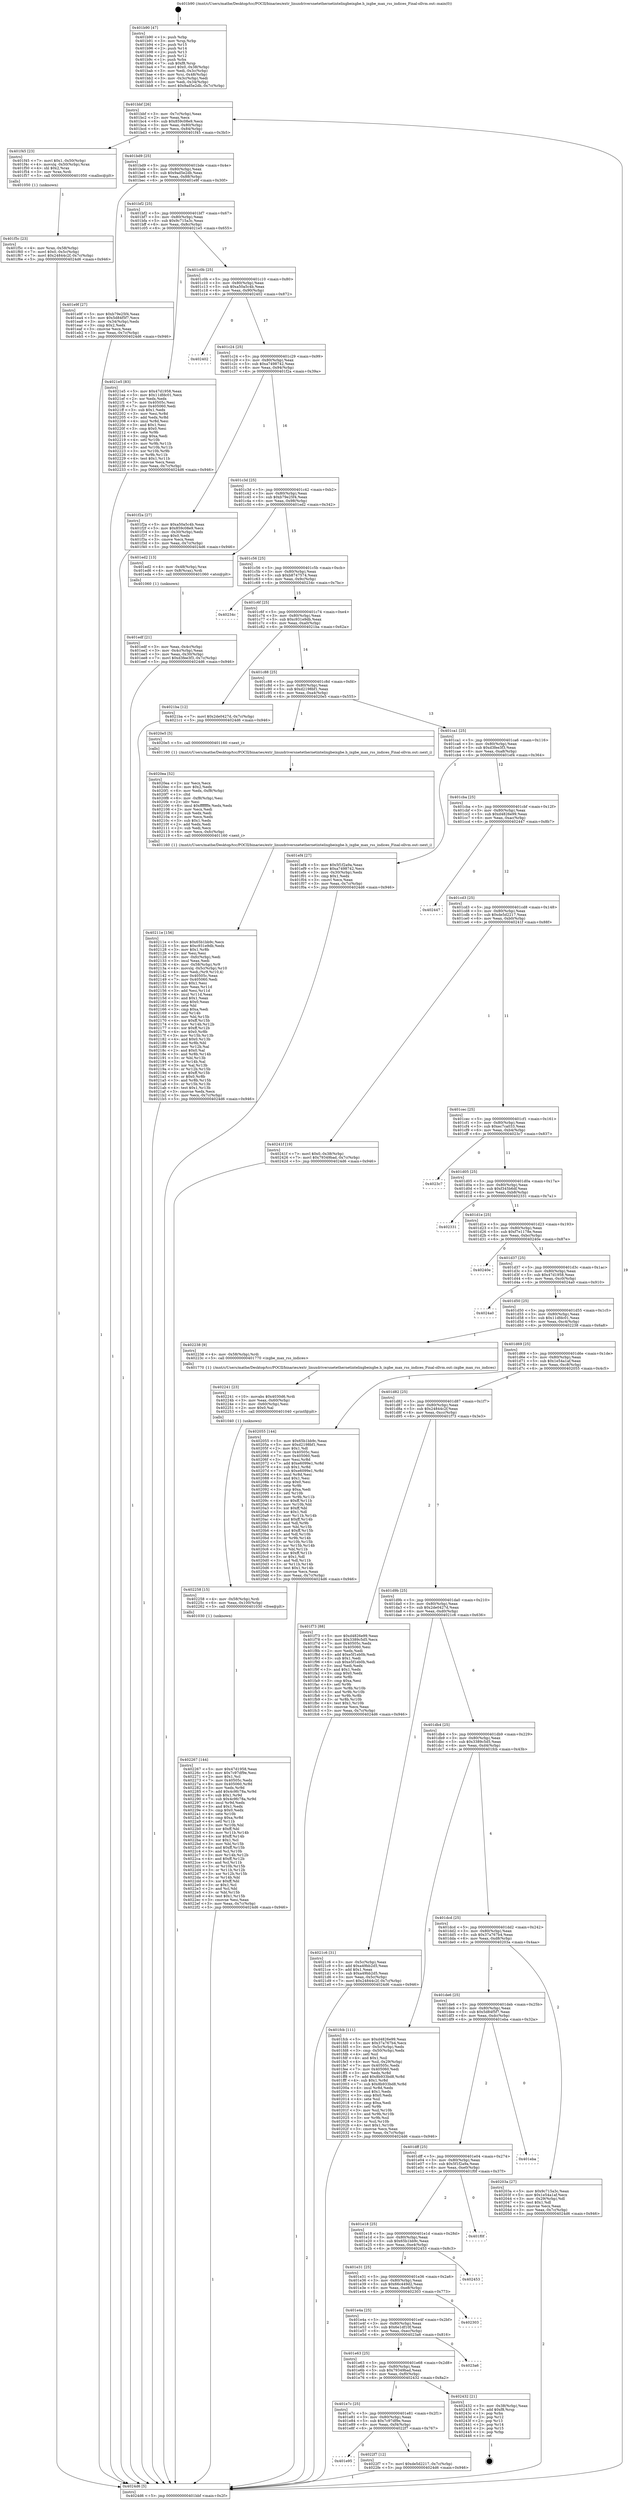 digraph "0x401b90" {
  label = "0x401b90 (/mnt/c/Users/mathe/Desktop/tcc/POCII/binaries/extr_linuxdriversnetethernetintelixgbeixgbe.h_ixgbe_max_rss_indices_Final-ollvm.out::main(0))"
  labelloc = "t"
  node[shape=record]

  Entry [label="",width=0.3,height=0.3,shape=circle,fillcolor=black,style=filled]
  "0x401bbf" [label="{
     0x401bbf [26]\l
     | [instrs]\l
     &nbsp;&nbsp;0x401bbf \<+3\>: mov -0x7c(%rbp),%eax\l
     &nbsp;&nbsp;0x401bc2 \<+2\>: mov %eax,%ecx\l
     &nbsp;&nbsp;0x401bc4 \<+6\>: sub $0x859c08e9,%ecx\l
     &nbsp;&nbsp;0x401bca \<+3\>: mov %eax,-0x80(%rbp)\l
     &nbsp;&nbsp;0x401bcd \<+6\>: mov %ecx,-0x84(%rbp)\l
     &nbsp;&nbsp;0x401bd3 \<+6\>: je 0000000000401f45 \<main+0x3b5\>\l
  }"]
  "0x401f45" [label="{
     0x401f45 [23]\l
     | [instrs]\l
     &nbsp;&nbsp;0x401f45 \<+7\>: movl $0x1,-0x50(%rbp)\l
     &nbsp;&nbsp;0x401f4c \<+4\>: movslq -0x50(%rbp),%rax\l
     &nbsp;&nbsp;0x401f50 \<+4\>: shl $0x2,%rax\l
     &nbsp;&nbsp;0x401f54 \<+3\>: mov %rax,%rdi\l
     &nbsp;&nbsp;0x401f57 \<+5\>: call 0000000000401050 \<malloc@plt\>\l
     | [calls]\l
     &nbsp;&nbsp;0x401050 \{1\} (unknown)\l
  }"]
  "0x401bd9" [label="{
     0x401bd9 [25]\l
     | [instrs]\l
     &nbsp;&nbsp;0x401bd9 \<+5\>: jmp 0000000000401bde \<main+0x4e\>\l
     &nbsp;&nbsp;0x401bde \<+3\>: mov -0x80(%rbp),%eax\l
     &nbsp;&nbsp;0x401be1 \<+5\>: sub $0x9ad5e2db,%eax\l
     &nbsp;&nbsp;0x401be6 \<+6\>: mov %eax,-0x88(%rbp)\l
     &nbsp;&nbsp;0x401bec \<+6\>: je 0000000000401e9f \<main+0x30f\>\l
  }"]
  Exit [label="",width=0.3,height=0.3,shape=circle,fillcolor=black,style=filled,peripheries=2]
  "0x401e9f" [label="{
     0x401e9f [27]\l
     | [instrs]\l
     &nbsp;&nbsp;0x401e9f \<+5\>: mov $0xb79e25f4,%eax\l
     &nbsp;&nbsp;0x401ea4 \<+5\>: mov $0x5d84f5f7,%ecx\l
     &nbsp;&nbsp;0x401ea9 \<+3\>: mov -0x34(%rbp),%edx\l
     &nbsp;&nbsp;0x401eac \<+3\>: cmp $0x2,%edx\l
     &nbsp;&nbsp;0x401eaf \<+3\>: cmovne %ecx,%eax\l
     &nbsp;&nbsp;0x401eb2 \<+3\>: mov %eax,-0x7c(%rbp)\l
     &nbsp;&nbsp;0x401eb5 \<+5\>: jmp 00000000004024d6 \<main+0x946\>\l
  }"]
  "0x401bf2" [label="{
     0x401bf2 [25]\l
     | [instrs]\l
     &nbsp;&nbsp;0x401bf2 \<+5\>: jmp 0000000000401bf7 \<main+0x67\>\l
     &nbsp;&nbsp;0x401bf7 \<+3\>: mov -0x80(%rbp),%eax\l
     &nbsp;&nbsp;0x401bfa \<+5\>: sub $0x9c715a3c,%eax\l
     &nbsp;&nbsp;0x401bff \<+6\>: mov %eax,-0x8c(%rbp)\l
     &nbsp;&nbsp;0x401c05 \<+6\>: je 00000000004021e5 \<main+0x655\>\l
  }"]
  "0x4024d6" [label="{
     0x4024d6 [5]\l
     | [instrs]\l
     &nbsp;&nbsp;0x4024d6 \<+5\>: jmp 0000000000401bbf \<main+0x2f\>\l
  }"]
  "0x401b90" [label="{
     0x401b90 [47]\l
     | [instrs]\l
     &nbsp;&nbsp;0x401b90 \<+1\>: push %rbp\l
     &nbsp;&nbsp;0x401b91 \<+3\>: mov %rsp,%rbp\l
     &nbsp;&nbsp;0x401b94 \<+2\>: push %r15\l
     &nbsp;&nbsp;0x401b96 \<+2\>: push %r14\l
     &nbsp;&nbsp;0x401b98 \<+2\>: push %r13\l
     &nbsp;&nbsp;0x401b9a \<+2\>: push %r12\l
     &nbsp;&nbsp;0x401b9c \<+1\>: push %rbx\l
     &nbsp;&nbsp;0x401b9d \<+7\>: sub $0xf8,%rsp\l
     &nbsp;&nbsp;0x401ba4 \<+7\>: movl $0x0,-0x38(%rbp)\l
     &nbsp;&nbsp;0x401bab \<+3\>: mov %edi,-0x3c(%rbp)\l
     &nbsp;&nbsp;0x401bae \<+4\>: mov %rsi,-0x48(%rbp)\l
     &nbsp;&nbsp;0x401bb2 \<+3\>: mov -0x3c(%rbp),%edi\l
     &nbsp;&nbsp;0x401bb5 \<+3\>: mov %edi,-0x34(%rbp)\l
     &nbsp;&nbsp;0x401bb8 \<+7\>: movl $0x9ad5e2db,-0x7c(%rbp)\l
  }"]
  "0x401e95" [label="{
     0x401e95\l
  }", style=dashed]
  "0x4021e5" [label="{
     0x4021e5 [83]\l
     | [instrs]\l
     &nbsp;&nbsp;0x4021e5 \<+5\>: mov $0x47d1958,%eax\l
     &nbsp;&nbsp;0x4021ea \<+5\>: mov $0x11dfdc01,%ecx\l
     &nbsp;&nbsp;0x4021ef \<+2\>: xor %edx,%edx\l
     &nbsp;&nbsp;0x4021f1 \<+7\>: mov 0x40505c,%esi\l
     &nbsp;&nbsp;0x4021f8 \<+7\>: mov 0x405060,%edi\l
     &nbsp;&nbsp;0x4021ff \<+3\>: sub $0x1,%edx\l
     &nbsp;&nbsp;0x402202 \<+3\>: mov %esi,%r8d\l
     &nbsp;&nbsp;0x402205 \<+3\>: add %edx,%r8d\l
     &nbsp;&nbsp;0x402208 \<+4\>: imul %r8d,%esi\l
     &nbsp;&nbsp;0x40220c \<+3\>: and $0x1,%esi\l
     &nbsp;&nbsp;0x40220f \<+3\>: cmp $0x0,%esi\l
     &nbsp;&nbsp;0x402212 \<+4\>: sete %r9b\l
     &nbsp;&nbsp;0x402216 \<+3\>: cmp $0xa,%edi\l
     &nbsp;&nbsp;0x402219 \<+4\>: setl %r10b\l
     &nbsp;&nbsp;0x40221d \<+3\>: mov %r9b,%r11b\l
     &nbsp;&nbsp;0x402220 \<+3\>: and %r10b,%r11b\l
     &nbsp;&nbsp;0x402223 \<+3\>: xor %r10b,%r9b\l
     &nbsp;&nbsp;0x402226 \<+3\>: or %r9b,%r11b\l
     &nbsp;&nbsp;0x402229 \<+4\>: test $0x1,%r11b\l
     &nbsp;&nbsp;0x40222d \<+3\>: cmovne %ecx,%eax\l
     &nbsp;&nbsp;0x402230 \<+3\>: mov %eax,-0x7c(%rbp)\l
     &nbsp;&nbsp;0x402233 \<+5\>: jmp 00000000004024d6 \<main+0x946\>\l
  }"]
  "0x401c0b" [label="{
     0x401c0b [25]\l
     | [instrs]\l
     &nbsp;&nbsp;0x401c0b \<+5\>: jmp 0000000000401c10 \<main+0x80\>\l
     &nbsp;&nbsp;0x401c10 \<+3\>: mov -0x80(%rbp),%eax\l
     &nbsp;&nbsp;0x401c13 \<+5\>: sub $0xa50a5c4b,%eax\l
     &nbsp;&nbsp;0x401c18 \<+6\>: mov %eax,-0x90(%rbp)\l
     &nbsp;&nbsp;0x401c1e \<+6\>: je 0000000000402402 \<main+0x872\>\l
  }"]
  "0x4022f7" [label="{
     0x4022f7 [12]\l
     | [instrs]\l
     &nbsp;&nbsp;0x4022f7 \<+7\>: movl $0xde5d2217,-0x7c(%rbp)\l
     &nbsp;&nbsp;0x4022fe \<+5\>: jmp 00000000004024d6 \<main+0x946\>\l
  }"]
  "0x402402" [label="{
     0x402402\l
  }", style=dashed]
  "0x401c24" [label="{
     0x401c24 [25]\l
     | [instrs]\l
     &nbsp;&nbsp;0x401c24 \<+5\>: jmp 0000000000401c29 \<main+0x99\>\l
     &nbsp;&nbsp;0x401c29 \<+3\>: mov -0x80(%rbp),%eax\l
     &nbsp;&nbsp;0x401c2c \<+5\>: sub $0xa7498742,%eax\l
     &nbsp;&nbsp;0x401c31 \<+6\>: mov %eax,-0x94(%rbp)\l
     &nbsp;&nbsp;0x401c37 \<+6\>: je 0000000000401f2a \<main+0x39a\>\l
  }"]
  "0x401e7c" [label="{
     0x401e7c [25]\l
     | [instrs]\l
     &nbsp;&nbsp;0x401e7c \<+5\>: jmp 0000000000401e81 \<main+0x2f1\>\l
     &nbsp;&nbsp;0x401e81 \<+3\>: mov -0x80(%rbp),%eax\l
     &nbsp;&nbsp;0x401e84 \<+5\>: sub $0x7c97df9e,%eax\l
     &nbsp;&nbsp;0x401e89 \<+6\>: mov %eax,-0xf4(%rbp)\l
     &nbsp;&nbsp;0x401e8f \<+6\>: je 00000000004022f7 \<main+0x767\>\l
  }"]
  "0x401f2a" [label="{
     0x401f2a [27]\l
     | [instrs]\l
     &nbsp;&nbsp;0x401f2a \<+5\>: mov $0xa50a5c4b,%eax\l
     &nbsp;&nbsp;0x401f2f \<+5\>: mov $0x859c08e9,%ecx\l
     &nbsp;&nbsp;0x401f34 \<+3\>: mov -0x30(%rbp),%edx\l
     &nbsp;&nbsp;0x401f37 \<+3\>: cmp $0x0,%edx\l
     &nbsp;&nbsp;0x401f3a \<+3\>: cmove %ecx,%eax\l
     &nbsp;&nbsp;0x401f3d \<+3\>: mov %eax,-0x7c(%rbp)\l
     &nbsp;&nbsp;0x401f40 \<+5\>: jmp 00000000004024d6 \<main+0x946\>\l
  }"]
  "0x401c3d" [label="{
     0x401c3d [25]\l
     | [instrs]\l
     &nbsp;&nbsp;0x401c3d \<+5\>: jmp 0000000000401c42 \<main+0xb2\>\l
     &nbsp;&nbsp;0x401c42 \<+3\>: mov -0x80(%rbp),%eax\l
     &nbsp;&nbsp;0x401c45 \<+5\>: sub $0xb79e25f4,%eax\l
     &nbsp;&nbsp;0x401c4a \<+6\>: mov %eax,-0x98(%rbp)\l
     &nbsp;&nbsp;0x401c50 \<+6\>: je 0000000000401ed2 \<main+0x342\>\l
  }"]
  "0x402432" [label="{
     0x402432 [21]\l
     | [instrs]\l
     &nbsp;&nbsp;0x402432 \<+3\>: mov -0x38(%rbp),%eax\l
     &nbsp;&nbsp;0x402435 \<+7\>: add $0xf8,%rsp\l
     &nbsp;&nbsp;0x40243c \<+1\>: pop %rbx\l
     &nbsp;&nbsp;0x40243d \<+2\>: pop %r12\l
     &nbsp;&nbsp;0x40243f \<+2\>: pop %r13\l
     &nbsp;&nbsp;0x402441 \<+2\>: pop %r14\l
     &nbsp;&nbsp;0x402443 \<+2\>: pop %r15\l
     &nbsp;&nbsp;0x402445 \<+1\>: pop %rbp\l
     &nbsp;&nbsp;0x402446 \<+1\>: ret\l
  }"]
  "0x401ed2" [label="{
     0x401ed2 [13]\l
     | [instrs]\l
     &nbsp;&nbsp;0x401ed2 \<+4\>: mov -0x48(%rbp),%rax\l
     &nbsp;&nbsp;0x401ed6 \<+4\>: mov 0x8(%rax),%rdi\l
     &nbsp;&nbsp;0x401eda \<+5\>: call 0000000000401060 \<atoi@plt\>\l
     | [calls]\l
     &nbsp;&nbsp;0x401060 \{1\} (unknown)\l
  }"]
  "0x401c56" [label="{
     0x401c56 [25]\l
     | [instrs]\l
     &nbsp;&nbsp;0x401c56 \<+5\>: jmp 0000000000401c5b \<main+0xcb\>\l
     &nbsp;&nbsp;0x401c5b \<+3\>: mov -0x80(%rbp),%eax\l
     &nbsp;&nbsp;0x401c5e \<+5\>: sub $0xb8747574,%eax\l
     &nbsp;&nbsp;0x401c63 \<+6\>: mov %eax,-0x9c(%rbp)\l
     &nbsp;&nbsp;0x401c69 \<+6\>: je 000000000040234c \<main+0x7bc\>\l
  }"]
  "0x401edf" [label="{
     0x401edf [21]\l
     | [instrs]\l
     &nbsp;&nbsp;0x401edf \<+3\>: mov %eax,-0x4c(%rbp)\l
     &nbsp;&nbsp;0x401ee2 \<+3\>: mov -0x4c(%rbp),%eax\l
     &nbsp;&nbsp;0x401ee5 \<+3\>: mov %eax,-0x30(%rbp)\l
     &nbsp;&nbsp;0x401ee8 \<+7\>: movl $0xd3fee3f3,-0x7c(%rbp)\l
     &nbsp;&nbsp;0x401eef \<+5\>: jmp 00000000004024d6 \<main+0x946\>\l
  }"]
  "0x401e63" [label="{
     0x401e63 [25]\l
     | [instrs]\l
     &nbsp;&nbsp;0x401e63 \<+5\>: jmp 0000000000401e68 \<main+0x2d8\>\l
     &nbsp;&nbsp;0x401e68 \<+3\>: mov -0x80(%rbp),%eax\l
     &nbsp;&nbsp;0x401e6b \<+5\>: sub $0x79349bad,%eax\l
     &nbsp;&nbsp;0x401e70 \<+6\>: mov %eax,-0xf0(%rbp)\l
     &nbsp;&nbsp;0x401e76 \<+6\>: je 0000000000402432 \<main+0x8a2\>\l
  }"]
  "0x40234c" [label="{
     0x40234c\l
  }", style=dashed]
  "0x401c6f" [label="{
     0x401c6f [25]\l
     | [instrs]\l
     &nbsp;&nbsp;0x401c6f \<+5\>: jmp 0000000000401c74 \<main+0xe4\>\l
     &nbsp;&nbsp;0x401c74 \<+3\>: mov -0x80(%rbp),%eax\l
     &nbsp;&nbsp;0x401c77 \<+5\>: sub $0xc931e9db,%eax\l
     &nbsp;&nbsp;0x401c7c \<+6\>: mov %eax,-0xa0(%rbp)\l
     &nbsp;&nbsp;0x401c82 \<+6\>: je 00000000004021ba \<main+0x62a\>\l
  }"]
  "0x4023a6" [label="{
     0x4023a6\l
  }", style=dashed]
  "0x4021ba" [label="{
     0x4021ba [12]\l
     | [instrs]\l
     &nbsp;&nbsp;0x4021ba \<+7\>: movl $0x2de0427d,-0x7c(%rbp)\l
     &nbsp;&nbsp;0x4021c1 \<+5\>: jmp 00000000004024d6 \<main+0x946\>\l
  }"]
  "0x401c88" [label="{
     0x401c88 [25]\l
     | [instrs]\l
     &nbsp;&nbsp;0x401c88 \<+5\>: jmp 0000000000401c8d \<main+0xfd\>\l
     &nbsp;&nbsp;0x401c8d \<+3\>: mov -0x80(%rbp),%eax\l
     &nbsp;&nbsp;0x401c90 \<+5\>: sub $0xd2198bf1,%eax\l
     &nbsp;&nbsp;0x401c95 \<+6\>: mov %eax,-0xa4(%rbp)\l
     &nbsp;&nbsp;0x401c9b \<+6\>: je 00000000004020e5 \<main+0x555\>\l
  }"]
  "0x401e4a" [label="{
     0x401e4a [25]\l
     | [instrs]\l
     &nbsp;&nbsp;0x401e4a \<+5\>: jmp 0000000000401e4f \<main+0x2bf\>\l
     &nbsp;&nbsp;0x401e4f \<+3\>: mov -0x80(%rbp),%eax\l
     &nbsp;&nbsp;0x401e52 \<+5\>: sub $0x6e1df10f,%eax\l
     &nbsp;&nbsp;0x401e57 \<+6\>: mov %eax,-0xec(%rbp)\l
     &nbsp;&nbsp;0x401e5d \<+6\>: je 00000000004023a6 \<main+0x816\>\l
  }"]
  "0x4020e5" [label="{
     0x4020e5 [5]\l
     | [instrs]\l
     &nbsp;&nbsp;0x4020e5 \<+5\>: call 0000000000401160 \<next_i\>\l
     | [calls]\l
     &nbsp;&nbsp;0x401160 \{1\} (/mnt/c/Users/mathe/Desktop/tcc/POCII/binaries/extr_linuxdriversnetethernetintelixgbeixgbe.h_ixgbe_max_rss_indices_Final-ollvm.out::next_i)\l
  }"]
  "0x401ca1" [label="{
     0x401ca1 [25]\l
     | [instrs]\l
     &nbsp;&nbsp;0x401ca1 \<+5\>: jmp 0000000000401ca6 \<main+0x116\>\l
     &nbsp;&nbsp;0x401ca6 \<+3\>: mov -0x80(%rbp),%eax\l
     &nbsp;&nbsp;0x401ca9 \<+5\>: sub $0xd3fee3f3,%eax\l
     &nbsp;&nbsp;0x401cae \<+6\>: mov %eax,-0xa8(%rbp)\l
     &nbsp;&nbsp;0x401cb4 \<+6\>: je 0000000000401ef4 \<main+0x364\>\l
  }"]
  "0x402303" [label="{
     0x402303\l
  }", style=dashed]
  "0x401ef4" [label="{
     0x401ef4 [27]\l
     | [instrs]\l
     &nbsp;&nbsp;0x401ef4 \<+5\>: mov $0x5f1f2a9a,%eax\l
     &nbsp;&nbsp;0x401ef9 \<+5\>: mov $0xa7498742,%ecx\l
     &nbsp;&nbsp;0x401efe \<+3\>: mov -0x30(%rbp),%edx\l
     &nbsp;&nbsp;0x401f01 \<+3\>: cmp $0x1,%edx\l
     &nbsp;&nbsp;0x401f04 \<+3\>: cmovl %ecx,%eax\l
     &nbsp;&nbsp;0x401f07 \<+3\>: mov %eax,-0x7c(%rbp)\l
     &nbsp;&nbsp;0x401f0a \<+5\>: jmp 00000000004024d6 \<main+0x946\>\l
  }"]
  "0x401cba" [label="{
     0x401cba [25]\l
     | [instrs]\l
     &nbsp;&nbsp;0x401cba \<+5\>: jmp 0000000000401cbf \<main+0x12f\>\l
     &nbsp;&nbsp;0x401cbf \<+3\>: mov -0x80(%rbp),%eax\l
     &nbsp;&nbsp;0x401cc2 \<+5\>: sub $0xd4826e99,%eax\l
     &nbsp;&nbsp;0x401cc7 \<+6\>: mov %eax,-0xac(%rbp)\l
     &nbsp;&nbsp;0x401ccd \<+6\>: je 0000000000402447 \<main+0x8b7\>\l
  }"]
  "0x401f5c" [label="{
     0x401f5c [23]\l
     | [instrs]\l
     &nbsp;&nbsp;0x401f5c \<+4\>: mov %rax,-0x58(%rbp)\l
     &nbsp;&nbsp;0x401f60 \<+7\>: movl $0x0,-0x5c(%rbp)\l
     &nbsp;&nbsp;0x401f67 \<+7\>: movl $0x24844c2f,-0x7c(%rbp)\l
     &nbsp;&nbsp;0x401f6e \<+5\>: jmp 00000000004024d6 \<main+0x946\>\l
  }"]
  "0x401e31" [label="{
     0x401e31 [25]\l
     | [instrs]\l
     &nbsp;&nbsp;0x401e31 \<+5\>: jmp 0000000000401e36 \<main+0x2a6\>\l
     &nbsp;&nbsp;0x401e36 \<+3\>: mov -0x80(%rbp),%eax\l
     &nbsp;&nbsp;0x401e39 \<+5\>: sub $0x66c449d2,%eax\l
     &nbsp;&nbsp;0x401e3e \<+6\>: mov %eax,-0xe8(%rbp)\l
     &nbsp;&nbsp;0x401e44 \<+6\>: je 0000000000402303 \<main+0x773\>\l
  }"]
  "0x402447" [label="{
     0x402447\l
  }", style=dashed]
  "0x401cd3" [label="{
     0x401cd3 [25]\l
     | [instrs]\l
     &nbsp;&nbsp;0x401cd3 \<+5\>: jmp 0000000000401cd8 \<main+0x148\>\l
     &nbsp;&nbsp;0x401cd8 \<+3\>: mov -0x80(%rbp),%eax\l
     &nbsp;&nbsp;0x401cdb \<+5\>: sub $0xde5d2217,%eax\l
     &nbsp;&nbsp;0x401ce0 \<+6\>: mov %eax,-0xb0(%rbp)\l
     &nbsp;&nbsp;0x401ce6 \<+6\>: je 000000000040241f \<main+0x88f\>\l
  }"]
  "0x402453" [label="{
     0x402453\l
  }", style=dashed]
  "0x40241f" [label="{
     0x40241f [19]\l
     | [instrs]\l
     &nbsp;&nbsp;0x40241f \<+7\>: movl $0x0,-0x38(%rbp)\l
     &nbsp;&nbsp;0x402426 \<+7\>: movl $0x79349bad,-0x7c(%rbp)\l
     &nbsp;&nbsp;0x40242d \<+5\>: jmp 00000000004024d6 \<main+0x946\>\l
  }"]
  "0x401cec" [label="{
     0x401cec [25]\l
     | [instrs]\l
     &nbsp;&nbsp;0x401cec \<+5\>: jmp 0000000000401cf1 \<main+0x161\>\l
     &nbsp;&nbsp;0x401cf1 \<+3\>: mov -0x80(%rbp),%eax\l
     &nbsp;&nbsp;0x401cf4 \<+5\>: sub $0xec7ca033,%eax\l
     &nbsp;&nbsp;0x401cf9 \<+6\>: mov %eax,-0xb4(%rbp)\l
     &nbsp;&nbsp;0x401cff \<+6\>: je 00000000004023c7 \<main+0x837\>\l
  }"]
  "0x401e18" [label="{
     0x401e18 [25]\l
     | [instrs]\l
     &nbsp;&nbsp;0x401e18 \<+5\>: jmp 0000000000401e1d \<main+0x28d\>\l
     &nbsp;&nbsp;0x401e1d \<+3\>: mov -0x80(%rbp),%eax\l
     &nbsp;&nbsp;0x401e20 \<+5\>: sub $0x65b1bb9c,%eax\l
     &nbsp;&nbsp;0x401e25 \<+6\>: mov %eax,-0xe4(%rbp)\l
     &nbsp;&nbsp;0x401e2b \<+6\>: je 0000000000402453 \<main+0x8c3\>\l
  }"]
  "0x4023c7" [label="{
     0x4023c7\l
  }", style=dashed]
  "0x401d05" [label="{
     0x401d05 [25]\l
     | [instrs]\l
     &nbsp;&nbsp;0x401d05 \<+5\>: jmp 0000000000401d0a \<main+0x17a\>\l
     &nbsp;&nbsp;0x401d0a \<+3\>: mov -0x80(%rbp),%eax\l
     &nbsp;&nbsp;0x401d0d \<+5\>: sub $0xf345b6df,%eax\l
     &nbsp;&nbsp;0x401d12 \<+6\>: mov %eax,-0xb8(%rbp)\l
     &nbsp;&nbsp;0x401d18 \<+6\>: je 0000000000402331 \<main+0x7a1\>\l
  }"]
  "0x401f0f" [label="{
     0x401f0f\l
  }", style=dashed]
  "0x402331" [label="{
     0x402331\l
  }", style=dashed]
  "0x401d1e" [label="{
     0x401d1e [25]\l
     | [instrs]\l
     &nbsp;&nbsp;0x401d1e \<+5\>: jmp 0000000000401d23 \<main+0x193\>\l
     &nbsp;&nbsp;0x401d23 \<+3\>: mov -0x80(%rbp),%eax\l
     &nbsp;&nbsp;0x401d26 \<+5\>: sub $0xf7e1178e,%eax\l
     &nbsp;&nbsp;0x401d2b \<+6\>: mov %eax,-0xbc(%rbp)\l
     &nbsp;&nbsp;0x401d31 \<+6\>: je 000000000040240e \<main+0x87e\>\l
  }"]
  "0x401dff" [label="{
     0x401dff [25]\l
     | [instrs]\l
     &nbsp;&nbsp;0x401dff \<+5\>: jmp 0000000000401e04 \<main+0x274\>\l
     &nbsp;&nbsp;0x401e04 \<+3\>: mov -0x80(%rbp),%eax\l
     &nbsp;&nbsp;0x401e07 \<+5\>: sub $0x5f1f2a9a,%eax\l
     &nbsp;&nbsp;0x401e0c \<+6\>: mov %eax,-0xe0(%rbp)\l
     &nbsp;&nbsp;0x401e12 \<+6\>: je 0000000000401f0f \<main+0x37f\>\l
  }"]
  "0x40240e" [label="{
     0x40240e\l
  }", style=dashed]
  "0x401d37" [label="{
     0x401d37 [25]\l
     | [instrs]\l
     &nbsp;&nbsp;0x401d37 \<+5\>: jmp 0000000000401d3c \<main+0x1ac\>\l
     &nbsp;&nbsp;0x401d3c \<+3\>: mov -0x80(%rbp),%eax\l
     &nbsp;&nbsp;0x401d3f \<+5\>: sub $0x47d1958,%eax\l
     &nbsp;&nbsp;0x401d44 \<+6\>: mov %eax,-0xc0(%rbp)\l
     &nbsp;&nbsp;0x401d4a \<+6\>: je 00000000004024a0 \<main+0x910\>\l
  }"]
  "0x401eba" [label="{
     0x401eba\l
  }", style=dashed]
  "0x4024a0" [label="{
     0x4024a0\l
  }", style=dashed]
  "0x401d50" [label="{
     0x401d50 [25]\l
     | [instrs]\l
     &nbsp;&nbsp;0x401d50 \<+5\>: jmp 0000000000401d55 \<main+0x1c5\>\l
     &nbsp;&nbsp;0x401d55 \<+3\>: mov -0x80(%rbp),%eax\l
     &nbsp;&nbsp;0x401d58 \<+5\>: sub $0x11dfdc01,%eax\l
     &nbsp;&nbsp;0x401d5d \<+6\>: mov %eax,-0xc4(%rbp)\l
     &nbsp;&nbsp;0x401d63 \<+6\>: je 0000000000402238 \<main+0x6a8\>\l
  }"]
  "0x402267" [label="{
     0x402267 [144]\l
     | [instrs]\l
     &nbsp;&nbsp;0x402267 \<+5\>: mov $0x47d1958,%eax\l
     &nbsp;&nbsp;0x40226c \<+5\>: mov $0x7c97df9e,%esi\l
     &nbsp;&nbsp;0x402271 \<+2\>: mov $0x1,%cl\l
     &nbsp;&nbsp;0x402273 \<+7\>: mov 0x40505c,%edx\l
     &nbsp;&nbsp;0x40227a \<+8\>: mov 0x405060,%r8d\l
     &nbsp;&nbsp;0x402282 \<+3\>: mov %edx,%r9d\l
     &nbsp;&nbsp;0x402285 \<+7\>: add $0x4c9fc78a,%r9d\l
     &nbsp;&nbsp;0x40228c \<+4\>: sub $0x1,%r9d\l
     &nbsp;&nbsp;0x402290 \<+7\>: sub $0x4c9fc78a,%r9d\l
     &nbsp;&nbsp;0x402297 \<+4\>: imul %r9d,%edx\l
     &nbsp;&nbsp;0x40229b \<+3\>: and $0x1,%edx\l
     &nbsp;&nbsp;0x40229e \<+3\>: cmp $0x0,%edx\l
     &nbsp;&nbsp;0x4022a1 \<+4\>: sete %r10b\l
     &nbsp;&nbsp;0x4022a5 \<+4\>: cmp $0xa,%r8d\l
     &nbsp;&nbsp;0x4022a9 \<+4\>: setl %r11b\l
     &nbsp;&nbsp;0x4022ad \<+3\>: mov %r10b,%bl\l
     &nbsp;&nbsp;0x4022b0 \<+3\>: xor $0xff,%bl\l
     &nbsp;&nbsp;0x4022b3 \<+3\>: mov %r11b,%r14b\l
     &nbsp;&nbsp;0x4022b6 \<+4\>: xor $0xff,%r14b\l
     &nbsp;&nbsp;0x4022ba \<+3\>: xor $0x1,%cl\l
     &nbsp;&nbsp;0x4022bd \<+3\>: mov %bl,%r15b\l
     &nbsp;&nbsp;0x4022c0 \<+4\>: and $0xff,%r15b\l
     &nbsp;&nbsp;0x4022c4 \<+3\>: and %cl,%r10b\l
     &nbsp;&nbsp;0x4022c7 \<+3\>: mov %r14b,%r12b\l
     &nbsp;&nbsp;0x4022ca \<+4\>: and $0xff,%r12b\l
     &nbsp;&nbsp;0x4022ce \<+3\>: and %cl,%r11b\l
     &nbsp;&nbsp;0x4022d1 \<+3\>: or %r10b,%r15b\l
     &nbsp;&nbsp;0x4022d4 \<+3\>: or %r11b,%r12b\l
     &nbsp;&nbsp;0x4022d7 \<+3\>: xor %r12b,%r15b\l
     &nbsp;&nbsp;0x4022da \<+3\>: or %r14b,%bl\l
     &nbsp;&nbsp;0x4022dd \<+3\>: xor $0xff,%bl\l
     &nbsp;&nbsp;0x4022e0 \<+3\>: or $0x1,%cl\l
     &nbsp;&nbsp;0x4022e3 \<+2\>: and %cl,%bl\l
     &nbsp;&nbsp;0x4022e5 \<+3\>: or %bl,%r15b\l
     &nbsp;&nbsp;0x4022e8 \<+4\>: test $0x1,%r15b\l
     &nbsp;&nbsp;0x4022ec \<+3\>: cmovne %esi,%eax\l
     &nbsp;&nbsp;0x4022ef \<+3\>: mov %eax,-0x7c(%rbp)\l
     &nbsp;&nbsp;0x4022f2 \<+5\>: jmp 00000000004024d6 \<main+0x946\>\l
  }"]
  "0x402238" [label="{
     0x402238 [9]\l
     | [instrs]\l
     &nbsp;&nbsp;0x402238 \<+4\>: mov -0x58(%rbp),%rdi\l
     &nbsp;&nbsp;0x40223c \<+5\>: call 0000000000401770 \<ixgbe_max_rss_indices\>\l
     | [calls]\l
     &nbsp;&nbsp;0x401770 \{1\} (/mnt/c/Users/mathe/Desktop/tcc/POCII/binaries/extr_linuxdriversnetethernetintelixgbeixgbe.h_ixgbe_max_rss_indices_Final-ollvm.out::ixgbe_max_rss_indices)\l
  }"]
  "0x401d69" [label="{
     0x401d69 [25]\l
     | [instrs]\l
     &nbsp;&nbsp;0x401d69 \<+5\>: jmp 0000000000401d6e \<main+0x1de\>\l
     &nbsp;&nbsp;0x401d6e \<+3\>: mov -0x80(%rbp),%eax\l
     &nbsp;&nbsp;0x401d71 \<+5\>: sub $0x1e54a1af,%eax\l
     &nbsp;&nbsp;0x401d76 \<+6\>: mov %eax,-0xc8(%rbp)\l
     &nbsp;&nbsp;0x401d7c \<+6\>: je 0000000000402055 \<main+0x4c5\>\l
  }"]
  "0x402258" [label="{
     0x402258 [15]\l
     | [instrs]\l
     &nbsp;&nbsp;0x402258 \<+4\>: mov -0x58(%rbp),%rdi\l
     &nbsp;&nbsp;0x40225c \<+6\>: mov %eax,-0x100(%rbp)\l
     &nbsp;&nbsp;0x402262 \<+5\>: call 0000000000401030 \<free@plt\>\l
     | [calls]\l
     &nbsp;&nbsp;0x401030 \{1\} (unknown)\l
  }"]
  "0x402055" [label="{
     0x402055 [144]\l
     | [instrs]\l
     &nbsp;&nbsp;0x402055 \<+5\>: mov $0x65b1bb9c,%eax\l
     &nbsp;&nbsp;0x40205a \<+5\>: mov $0xd2198bf1,%ecx\l
     &nbsp;&nbsp;0x40205f \<+2\>: mov $0x1,%dl\l
     &nbsp;&nbsp;0x402061 \<+7\>: mov 0x40505c,%esi\l
     &nbsp;&nbsp;0x402068 \<+7\>: mov 0x405060,%edi\l
     &nbsp;&nbsp;0x40206f \<+3\>: mov %esi,%r8d\l
     &nbsp;&nbsp;0x402072 \<+7\>: add $0xe6099e1,%r8d\l
     &nbsp;&nbsp;0x402079 \<+4\>: sub $0x1,%r8d\l
     &nbsp;&nbsp;0x40207d \<+7\>: sub $0xe6099e1,%r8d\l
     &nbsp;&nbsp;0x402084 \<+4\>: imul %r8d,%esi\l
     &nbsp;&nbsp;0x402088 \<+3\>: and $0x1,%esi\l
     &nbsp;&nbsp;0x40208b \<+3\>: cmp $0x0,%esi\l
     &nbsp;&nbsp;0x40208e \<+4\>: sete %r9b\l
     &nbsp;&nbsp;0x402092 \<+3\>: cmp $0xa,%edi\l
     &nbsp;&nbsp;0x402095 \<+4\>: setl %r10b\l
     &nbsp;&nbsp;0x402099 \<+3\>: mov %r9b,%r11b\l
     &nbsp;&nbsp;0x40209c \<+4\>: xor $0xff,%r11b\l
     &nbsp;&nbsp;0x4020a0 \<+3\>: mov %r10b,%bl\l
     &nbsp;&nbsp;0x4020a3 \<+3\>: xor $0xff,%bl\l
     &nbsp;&nbsp;0x4020a6 \<+3\>: xor $0x1,%dl\l
     &nbsp;&nbsp;0x4020a9 \<+3\>: mov %r11b,%r14b\l
     &nbsp;&nbsp;0x4020ac \<+4\>: and $0xff,%r14b\l
     &nbsp;&nbsp;0x4020b0 \<+3\>: and %dl,%r9b\l
     &nbsp;&nbsp;0x4020b3 \<+3\>: mov %bl,%r15b\l
     &nbsp;&nbsp;0x4020b6 \<+4\>: and $0xff,%r15b\l
     &nbsp;&nbsp;0x4020ba \<+3\>: and %dl,%r10b\l
     &nbsp;&nbsp;0x4020bd \<+3\>: or %r9b,%r14b\l
     &nbsp;&nbsp;0x4020c0 \<+3\>: or %r10b,%r15b\l
     &nbsp;&nbsp;0x4020c3 \<+3\>: xor %r15b,%r14b\l
     &nbsp;&nbsp;0x4020c6 \<+3\>: or %bl,%r11b\l
     &nbsp;&nbsp;0x4020c9 \<+4\>: xor $0xff,%r11b\l
     &nbsp;&nbsp;0x4020cd \<+3\>: or $0x1,%dl\l
     &nbsp;&nbsp;0x4020d0 \<+3\>: and %dl,%r11b\l
     &nbsp;&nbsp;0x4020d3 \<+3\>: or %r11b,%r14b\l
     &nbsp;&nbsp;0x4020d6 \<+4\>: test $0x1,%r14b\l
     &nbsp;&nbsp;0x4020da \<+3\>: cmovne %ecx,%eax\l
     &nbsp;&nbsp;0x4020dd \<+3\>: mov %eax,-0x7c(%rbp)\l
     &nbsp;&nbsp;0x4020e0 \<+5\>: jmp 00000000004024d6 \<main+0x946\>\l
  }"]
  "0x401d82" [label="{
     0x401d82 [25]\l
     | [instrs]\l
     &nbsp;&nbsp;0x401d82 \<+5\>: jmp 0000000000401d87 \<main+0x1f7\>\l
     &nbsp;&nbsp;0x401d87 \<+3\>: mov -0x80(%rbp),%eax\l
     &nbsp;&nbsp;0x401d8a \<+5\>: sub $0x24844c2f,%eax\l
     &nbsp;&nbsp;0x401d8f \<+6\>: mov %eax,-0xcc(%rbp)\l
     &nbsp;&nbsp;0x401d95 \<+6\>: je 0000000000401f73 \<main+0x3e3\>\l
  }"]
  "0x402241" [label="{
     0x402241 [23]\l
     | [instrs]\l
     &nbsp;&nbsp;0x402241 \<+10\>: movabs $0x4030d6,%rdi\l
     &nbsp;&nbsp;0x40224b \<+3\>: mov %eax,-0x60(%rbp)\l
     &nbsp;&nbsp;0x40224e \<+3\>: mov -0x60(%rbp),%esi\l
     &nbsp;&nbsp;0x402251 \<+2\>: mov $0x0,%al\l
     &nbsp;&nbsp;0x402253 \<+5\>: call 0000000000401040 \<printf@plt\>\l
     | [calls]\l
     &nbsp;&nbsp;0x401040 \{1\} (unknown)\l
  }"]
  "0x401f73" [label="{
     0x401f73 [88]\l
     | [instrs]\l
     &nbsp;&nbsp;0x401f73 \<+5\>: mov $0xd4826e99,%eax\l
     &nbsp;&nbsp;0x401f78 \<+5\>: mov $0x3389c5d5,%ecx\l
     &nbsp;&nbsp;0x401f7d \<+7\>: mov 0x40505c,%edx\l
     &nbsp;&nbsp;0x401f84 \<+7\>: mov 0x405060,%esi\l
     &nbsp;&nbsp;0x401f8b \<+2\>: mov %edx,%edi\l
     &nbsp;&nbsp;0x401f8d \<+6\>: add $0xe5f1eb0b,%edi\l
     &nbsp;&nbsp;0x401f93 \<+3\>: sub $0x1,%edi\l
     &nbsp;&nbsp;0x401f96 \<+6\>: sub $0xe5f1eb0b,%edi\l
     &nbsp;&nbsp;0x401f9c \<+3\>: imul %edi,%edx\l
     &nbsp;&nbsp;0x401f9f \<+3\>: and $0x1,%edx\l
     &nbsp;&nbsp;0x401fa2 \<+3\>: cmp $0x0,%edx\l
     &nbsp;&nbsp;0x401fa5 \<+4\>: sete %r8b\l
     &nbsp;&nbsp;0x401fa9 \<+3\>: cmp $0xa,%esi\l
     &nbsp;&nbsp;0x401fac \<+4\>: setl %r9b\l
     &nbsp;&nbsp;0x401fb0 \<+3\>: mov %r8b,%r10b\l
     &nbsp;&nbsp;0x401fb3 \<+3\>: and %r9b,%r10b\l
     &nbsp;&nbsp;0x401fb6 \<+3\>: xor %r9b,%r8b\l
     &nbsp;&nbsp;0x401fb9 \<+3\>: or %r8b,%r10b\l
     &nbsp;&nbsp;0x401fbc \<+4\>: test $0x1,%r10b\l
     &nbsp;&nbsp;0x401fc0 \<+3\>: cmovne %ecx,%eax\l
     &nbsp;&nbsp;0x401fc3 \<+3\>: mov %eax,-0x7c(%rbp)\l
     &nbsp;&nbsp;0x401fc6 \<+5\>: jmp 00000000004024d6 \<main+0x946\>\l
  }"]
  "0x401d9b" [label="{
     0x401d9b [25]\l
     | [instrs]\l
     &nbsp;&nbsp;0x401d9b \<+5\>: jmp 0000000000401da0 \<main+0x210\>\l
     &nbsp;&nbsp;0x401da0 \<+3\>: mov -0x80(%rbp),%eax\l
     &nbsp;&nbsp;0x401da3 \<+5\>: sub $0x2de0427d,%eax\l
     &nbsp;&nbsp;0x401da8 \<+6\>: mov %eax,-0xd0(%rbp)\l
     &nbsp;&nbsp;0x401dae \<+6\>: je 00000000004021c6 \<main+0x636\>\l
  }"]
  "0x40211e" [label="{
     0x40211e [156]\l
     | [instrs]\l
     &nbsp;&nbsp;0x40211e \<+5\>: mov $0x65b1bb9c,%ecx\l
     &nbsp;&nbsp;0x402123 \<+5\>: mov $0xc931e9db,%edx\l
     &nbsp;&nbsp;0x402128 \<+3\>: mov $0x1,%r8b\l
     &nbsp;&nbsp;0x40212b \<+2\>: xor %esi,%esi\l
     &nbsp;&nbsp;0x40212d \<+6\>: mov -0xfc(%rbp),%edi\l
     &nbsp;&nbsp;0x402133 \<+3\>: imul %eax,%edi\l
     &nbsp;&nbsp;0x402136 \<+4\>: mov -0x58(%rbp),%r9\l
     &nbsp;&nbsp;0x40213a \<+4\>: movslq -0x5c(%rbp),%r10\l
     &nbsp;&nbsp;0x40213e \<+4\>: mov %edi,(%r9,%r10,4)\l
     &nbsp;&nbsp;0x402142 \<+7\>: mov 0x40505c,%eax\l
     &nbsp;&nbsp;0x402149 \<+7\>: mov 0x405060,%edi\l
     &nbsp;&nbsp;0x402150 \<+3\>: sub $0x1,%esi\l
     &nbsp;&nbsp;0x402153 \<+3\>: mov %eax,%r11d\l
     &nbsp;&nbsp;0x402156 \<+3\>: add %esi,%r11d\l
     &nbsp;&nbsp;0x402159 \<+4\>: imul %r11d,%eax\l
     &nbsp;&nbsp;0x40215d \<+3\>: and $0x1,%eax\l
     &nbsp;&nbsp;0x402160 \<+3\>: cmp $0x0,%eax\l
     &nbsp;&nbsp;0x402163 \<+3\>: sete %bl\l
     &nbsp;&nbsp;0x402166 \<+3\>: cmp $0xa,%edi\l
     &nbsp;&nbsp;0x402169 \<+4\>: setl %r14b\l
     &nbsp;&nbsp;0x40216d \<+3\>: mov %bl,%r15b\l
     &nbsp;&nbsp;0x402170 \<+4\>: xor $0xff,%r15b\l
     &nbsp;&nbsp;0x402174 \<+3\>: mov %r14b,%r12b\l
     &nbsp;&nbsp;0x402177 \<+4\>: xor $0xff,%r12b\l
     &nbsp;&nbsp;0x40217b \<+4\>: xor $0x0,%r8b\l
     &nbsp;&nbsp;0x40217f \<+3\>: mov %r15b,%r13b\l
     &nbsp;&nbsp;0x402182 \<+4\>: and $0x0,%r13b\l
     &nbsp;&nbsp;0x402186 \<+3\>: and %r8b,%bl\l
     &nbsp;&nbsp;0x402189 \<+3\>: mov %r12b,%al\l
     &nbsp;&nbsp;0x40218c \<+2\>: and $0x0,%al\l
     &nbsp;&nbsp;0x40218e \<+3\>: and %r8b,%r14b\l
     &nbsp;&nbsp;0x402191 \<+3\>: or %bl,%r13b\l
     &nbsp;&nbsp;0x402194 \<+3\>: or %r14b,%al\l
     &nbsp;&nbsp;0x402197 \<+3\>: xor %al,%r13b\l
     &nbsp;&nbsp;0x40219a \<+3\>: or %r12b,%r15b\l
     &nbsp;&nbsp;0x40219d \<+4\>: xor $0xff,%r15b\l
     &nbsp;&nbsp;0x4021a1 \<+4\>: or $0x0,%r8b\l
     &nbsp;&nbsp;0x4021a5 \<+3\>: and %r8b,%r15b\l
     &nbsp;&nbsp;0x4021a8 \<+3\>: or %r15b,%r13b\l
     &nbsp;&nbsp;0x4021ab \<+4\>: test $0x1,%r13b\l
     &nbsp;&nbsp;0x4021af \<+3\>: cmovne %edx,%ecx\l
     &nbsp;&nbsp;0x4021b2 \<+3\>: mov %ecx,-0x7c(%rbp)\l
     &nbsp;&nbsp;0x4021b5 \<+5\>: jmp 00000000004024d6 \<main+0x946\>\l
  }"]
  "0x4021c6" [label="{
     0x4021c6 [31]\l
     | [instrs]\l
     &nbsp;&nbsp;0x4021c6 \<+3\>: mov -0x5c(%rbp),%eax\l
     &nbsp;&nbsp;0x4021c9 \<+5\>: add $0xa49bb2d5,%eax\l
     &nbsp;&nbsp;0x4021ce \<+3\>: add $0x1,%eax\l
     &nbsp;&nbsp;0x4021d1 \<+5\>: sub $0xa49bb2d5,%eax\l
     &nbsp;&nbsp;0x4021d6 \<+3\>: mov %eax,-0x5c(%rbp)\l
     &nbsp;&nbsp;0x4021d9 \<+7\>: movl $0x24844c2f,-0x7c(%rbp)\l
     &nbsp;&nbsp;0x4021e0 \<+5\>: jmp 00000000004024d6 \<main+0x946\>\l
  }"]
  "0x401db4" [label="{
     0x401db4 [25]\l
     | [instrs]\l
     &nbsp;&nbsp;0x401db4 \<+5\>: jmp 0000000000401db9 \<main+0x229\>\l
     &nbsp;&nbsp;0x401db9 \<+3\>: mov -0x80(%rbp),%eax\l
     &nbsp;&nbsp;0x401dbc \<+5\>: sub $0x3389c5d5,%eax\l
     &nbsp;&nbsp;0x401dc1 \<+6\>: mov %eax,-0xd4(%rbp)\l
     &nbsp;&nbsp;0x401dc7 \<+6\>: je 0000000000401fcb \<main+0x43b\>\l
  }"]
  "0x4020ea" [label="{
     0x4020ea [52]\l
     | [instrs]\l
     &nbsp;&nbsp;0x4020ea \<+2\>: xor %ecx,%ecx\l
     &nbsp;&nbsp;0x4020ec \<+5\>: mov $0x2,%edx\l
     &nbsp;&nbsp;0x4020f1 \<+6\>: mov %edx,-0xf8(%rbp)\l
     &nbsp;&nbsp;0x4020f7 \<+1\>: cltd\l
     &nbsp;&nbsp;0x4020f8 \<+6\>: mov -0xf8(%rbp),%esi\l
     &nbsp;&nbsp;0x4020fe \<+2\>: idiv %esi\l
     &nbsp;&nbsp;0x402100 \<+6\>: imul $0xfffffffe,%edx,%edx\l
     &nbsp;&nbsp;0x402106 \<+2\>: mov %ecx,%edi\l
     &nbsp;&nbsp;0x402108 \<+2\>: sub %edx,%edi\l
     &nbsp;&nbsp;0x40210a \<+2\>: mov %ecx,%edx\l
     &nbsp;&nbsp;0x40210c \<+3\>: sub $0x1,%edx\l
     &nbsp;&nbsp;0x40210f \<+2\>: add %edx,%edi\l
     &nbsp;&nbsp;0x402111 \<+2\>: sub %edi,%ecx\l
     &nbsp;&nbsp;0x402113 \<+6\>: mov %ecx,-0xfc(%rbp)\l
     &nbsp;&nbsp;0x402119 \<+5\>: call 0000000000401160 \<next_i\>\l
     | [calls]\l
     &nbsp;&nbsp;0x401160 \{1\} (/mnt/c/Users/mathe/Desktop/tcc/POCII/binaries/extr_linuxdriversnetethernetintelixgbeixgbe.h_ixgbe_max_rss_indices_Final-ollvm.out::next_i)\l
  }"]
  "0x401fcb" [label="{
     0x401fcb [111]\l
     | [instrs]\l
     &nbsp;&nbsp;0x401fcb \<+5\>: mov $0xd4826e99,%eax\l
     &nbsp;&nbsp;0x401fd0 \<+5\>: mov $0x37a767b4,%ecx\l
     &nbsp;&nbsp;0x401fd5 \<+3\>: mov -0x5c(%rbp),%edx\l
     &nbsp;&nbsp;0x401fd8 \<+3\>: cmp -0x50(%rbp),%edx\l
     &nbsp;&nbsp;0x401fdb \<+4\>: setl %sil\l
     &nbsp;&nbsp;0x401fdf \<+4\>: and $0x1,%sil\l
     &nbsp;&nbsp;0x401fe3 \<+4\>: mov %sil,-0x29(%rbp)\l
     &nbsp;&nbsp;0x401fe7 \<+7\>: mov 0x40505c,%edx\l
     &nbsp;&nbsp;0x401fee \<+7\>: mov 0x405060,%edi\l
     &nbsp;&nbsp;0x401ff5 \<+3\>: mov %edx,%r8d\l
     &nbsp;&nbsp;0x401ff8 \<+7\>: add $0x8b933bd8,%r8d\l
     &nbsp;&nbsp;0x401fff \<+4\>: sub $0x1,%r8d\l
     &nbsp;&nbsp;0x402003 \<+7\>: sub $0x8b933bd8,%r8d\l
     &nbsp;&nbsp;0x40200a \<+4\>: imul %r8d,%edx\l
     &nbsp;&nbsp;0x40200e \<+3\>: and $0x1,%edx\l
     &nbsp;&nbsp;0x402011 \<+3\>: cmp $0x0,%edx\l
     &nbsp;&nbsp;0x402014 \<+4\>: sete %sil\l
     &nbsp;&nbsp;0x402018 \<+3\>: cmp $0xa,%edi\l
     &nbsp;&nbsp;0x40201b \<+4\>: setl %r9b\l
     &nbsp;&nbsp;0x40201f \<+3\>: mov %sil,%r10b\l
     &nbsp;&nbsp;0x402022 \<+3\>: and %r9b,%r10b\l
     &nbsp;&nbsp;0x402025 \<+3\>: xor %r9b,%sil\l
     &nbsp;&nbsp;0x402028 \<+3\>: or %sil,%r10b\l
     &nbsp;&nbsp;0x40202b \<+4\>: test $0x1,%r10b\l
     &nbsp;&nbsp;0x40202f \<+3\>: cmovne %ecx,%eax\l
     &nbsp;&nbsp;0x402032 \<+3\>: mov %eax,-0x7c(%rbp)\l
     &nbsp;&nbsp;0x402035 \<+5\>: jmp 00000000004024d6 \<main+0x946\>\l
  }"]
  "0x401dcd" [label="{
     0x401dcd [25]\l
     | [instrs]\l
     &nbsp;&nbsp;0x401dcd \<+5\>: jmp 0000000000401dd2 \<main+0x242\>\l
     &nbsp;&nbsp;0x401dd2 \<+3\>: mov -0x80(%rbp),%eax\l
     &nbsp;&nbsp;0x401dd5 \<+5\>: sub $0x37a767b4,%eax\l
     &nbsp;&nbsp;0x401dda \<+6\>: mov %eax,-0xd8(%rbp)\l
     &nbsp;&nbsp;0x401de0 \<+6\>: je 000000000040203a \<main+0x4aa\>\l
  }"]
  "0x401de6" [label="{
     0x401de6 [25]\l
     | [instrs]\l
     &nbsp;&nbsp;0x401de6 \<+5\>: jmp 0000000000401deb \<main+0x25b\>\l
     &nbsp;&nbsp;0x401deb \<+3\>: mov -0x80(%rbp),%eax\l
     &nbsp;&nbsp;0x401dee \<+5\>: sub $0x5d84f5f7,%eax\l
     &nbsp;&nbsp;0x401df3 \<+6\>: mov %eax,-0xdc(%rbp)\l
     &nbsp;&nbsp;0x401df9 \<+6\>: je 0000000000401eba \<main+0x32a\>\l
  }"]
  "0x40203a" [label="{
     0x40203a [27]\l
     | [instrs]\l
     &nbsp;&nbsp;0x40203a \<+5\>: mov $0x9c715a3c,%eax\l
     &nbsp;&nbsp;0x40203f \<+5\>: mov $0x1e54a1af,%ecx\l
     &nbsp;&nbsp;0x402044 \<+3\>: mov -0x29(%rbp),%dl\l
     &nbsp;&nbsp;0x402047 \<+3\>: test $0x1,%dl\l
     &nbsp;&nbsp;0x40204a \<+3\>: cmovne %ecx,%eax\l
     &nbsp;&nbsp;0x40204d \<+3\>: mov %eax,-0x7c(%rbp)\l
     &nbsp;&nbsp;0x402050 \<+5\>: jmp 00000000004024d6 \<main+0x946\>\l
  }"]
  Entry -> "0x401b90" [label=" 1"]
  "0x401bbf" -> "0x401f45" [label=" 1"]
  "0x401bbf" -> "0x401bd9" [label=" 19"]
  "0x402432" -> Exit [label=" 1"]
  "0x401bd9" -> "0x401e9f" [label=" 1"]
  "0x401bd9" -> "0x401bf2" [label=" 18"]
  "0x401e9f" -> "0x4024d6" [label=" 1"]
  "0x401b90" -> "0x401bbf" [label=" 1"]
  "0x4024d6" -> "0x401bbf" [label=" 19"]
  "0x40241f" -> "0x4024d6" [label=" 1"]
  "0x401bf2" -> "0x4021e5" [label=" 1"]
  "0x401bf2" -> "0x401c0b" [label=" 17"]
  "0x4022f7" -> "0x4024d6" [label=" 1"]
  "0x401c0b" -> "0x402402" [label=" 0"]
  "0x401c0b" -> "0x401c24" [label=" 17"]
  "0x401e7c" -> "0x401e95" [label=" 0"]
  "0x401c24" -> "0x401f2a" [label=" 1"]
  "0x401c24" -> "0x401c3d" [label=" 16"]
  "0x401e7c" -> "0x4022f7" [label=" 1"]
  "0x401c3d" -> "0x401ed2" [label=" 1"]
  "0x401c3d" -> "0x401c56" [label=" 15"]
  "0x401ed2" -> "0x401edf" [label=" 1"]
  "0x401edf" -> "0x4024d6" [label=" 1"]
  "0x401e63" -> "0x401e7c" [label=" 1"]
  "0x401c56" -> "0x40234c" [label=" 0"]
  "0x401c56" -> "0x401c6f" [label=" 15"]
  "0x401e63" -> "0x402432" [label=" 1"]
  "0x401c6f" -> "0x4021ba" [label=" 1"]
  "0x401c6f" -> "0x401c88" [label=" 14"]
  "0x401e4a" -> "0x401e63" [label=" 2"]
  "0x401c88" -> "0x4020e5" [label=" 1"]
  "0x401c88" -> "0x401ca1" [label=" 13"]
  "0x401e4a" -> "0x4023a6" [label=" 0"]
  "0x401ca1" -> "0x401ef4" [label=" 1"]
  "0x401ca1" -> "0x401cba" [label=" 12"]
  "0x401ef4" -> "0x4024d6" [label=" 1"]
  "0x401f2a" -> "0x4024d6" [label=" 1"]
  "0x401f45" -> "0x401f5c" [label=" 1"]
  "0x401f5c" -> "0x4024d6" [label=" 1"]
  "0x401e31" -> "0x401e4a" [label=" 2"]
  "0x401cba" -> "0x402447" [label=" 0"]
  "0x401cba" -> "0x401cd3" [label=" 12"]
  "0x401e31" -> "0x402303" [label=" 0"]
  "0x401cd3" -> "0x40241f" [label=" 1"]
  "0x401cd3" -> "0x401cec" [label=" 11"]
  "0x401e18" -> "0x401e31" [label=" 2"]
  "0x401cec" -> "0x4023c7" [label=" 0"]
  "0x401cec" -> "0x401d05" [label=" 11"]
  "0x401e18" -> "0x402453" [label=" 0"]
  "0x401d05" -> "0x402331" [label=" 0"]
  "0x401d05" -> "0x401d1e" [label=" 11"]
  "0x401dff" -> "0x401e18" [label=" 2"]
  "0x401d1e" -> "0x40240e" [label=" 0"]
  "0x401d1e" -> "0x401d37" [label=" 11"]
  "0x401dff" -> "0x401f0f" [label=" 0"]
  "0x401d37" -> "0x4024a0" [label=" 0"]
  "0x401d37" -> "0x401d50" [label=" 11"]
  "0x401de6" -> "0x401dff" [label=" 2"]
  "0x401d50" -> "0x402238" [label=" 1"]
  "0x401d50" -> "0x401d69" [label=" 10"]
  "0x401de6" -> "0x401eba" [label=" 0"]
  "0x401d69" -> "0x402055" [label=" 1"]
  "0x401d69" -> "0x401d82" [label=" 9"]
  "0x402267" -> "0x4024d6" [label=" 1"]
  "0x401d82" -> "0x401f73" [label=" 2"]
  "0x401d82" -> "0x401d9b" [label=" 7"]
  "0x401f73" -> "0x4024d6" [label=" 2"]
  "0x402258" -> "0x402267" [label=" 1"]
  "0x401d9b" -> "0x4021c6" [label=" 1"]
  "0x401d9b" -> "0x401db4" [label=" 6"]
  "0x402241" -> "0x402258" [label=" 1"]
  "0x401db4" -> "0x401fcb" [label=" 2"]
  "0x401db4" -> "0x401dcd" [label=" 4"]
  "0x401fcb" -> "0x4024d6" [label=" 2"]
  "0x402238" -> "0x402241" [label=" 1"]
  "0x401dcd" -> "0x40203a" [label=" 2"]
  "0x401dcd" -> "0x401de6" [label=" 2"]
  "0x40203a" -> "0x4024d6" [label=" 2"]
  "0x402055" -> "0x4024d6" [label=" 1"]
  "0x4020e5" -> "0x4020ea" [label=" 1"]
  "0x4020ea" -> "0x40211e" [label=" 1"]
  "0x40211e" -> "0x4024d6" [label=" 1"]
  "0x4021ba" -> "0x4024d6" [label=" 1"]
  "0x4021c6" -> "0x4024d6" [label=" 1"]
  "0x4021e5" -> "0x4024d6" [label=" 1"]
}
